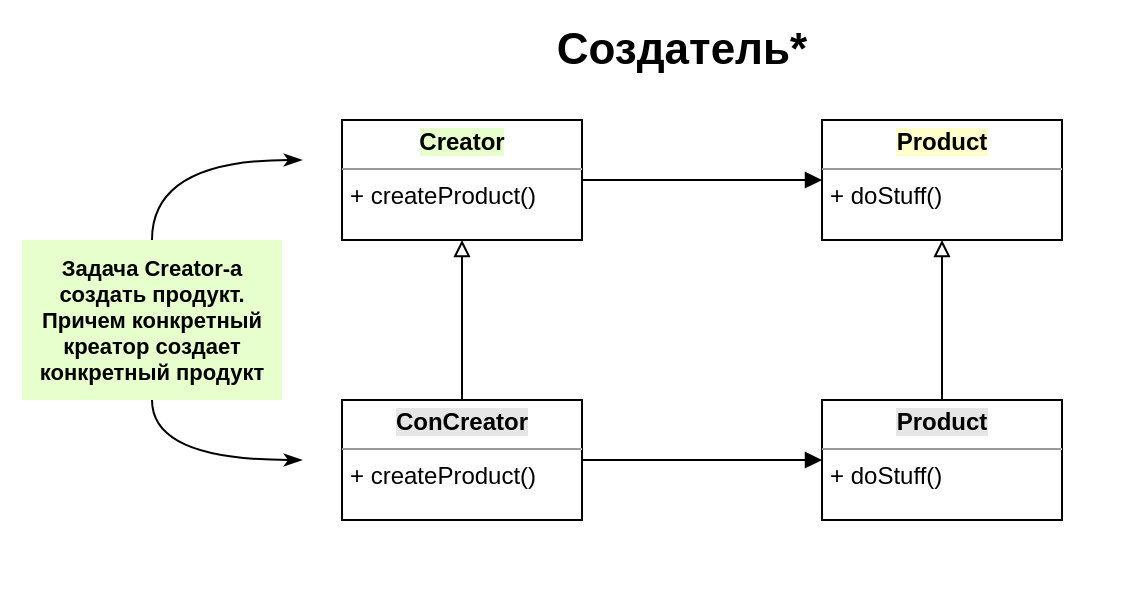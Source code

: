 <mxfile version="19.0.3" type="github" pages="3">
  <diagram id="wLGAQCGHGHLKz0kfwaSM" name="Фабричный метод">
    <mxGraphModel dx="527" dy="616" grid="1" gridSize="10" guides="1" tooltips="1" connect="1" arrows="1" fold="1" page="1" pageScale="1" pageWidth="827" pageHeight="1169" math="0" shadow="0">
      <root>
        <mxCell id="0" />
        <mxCell id="1" parent="0" />
        <mxCell id="_IwQiU22AYR1ubQPGY1t-29" value="" style="rounded=0;whiteSpace=wrap;html=1;labelBackgroundColor=#E6E6E6;fillColor=none;strokeColor=none;" parent="1" vertex="1">
          <mxGeometry x="120" y="120" width="560" height="300" as="geometry" />
        </mxCell>
        <mxCell id="_IwQiU22AYR1ubQPGY1t-22" style="edgeStyle=orthogonalEdgeStyle;rounded=0;orthogonalLoop=1;jettySize=auto;html=1;exitX=1;exitY=0.5;exitDx=0;exitDy=0;entryX=0;entryY=0.5;entryDx=0;entryDy=0;startArrow=none;startFill=0;endArrow=block;endFill=1;" parent="1" source="_IwQiU22AYR1ubQPGY1t-16" target="_IwQiU22AYR1ubQPGY1t-18" edge="1">
          <mxGeometry relative="1" as="geometry" />
        </mxCell>
        <mxCell id="_IwQiU22AYR1ubQPGY1t-16" value="&lt;p style=&quot;margin:0px;margin-top:4px;text-align:center;&quot;&gt;&lt;b style=&quot;background-color: rgb(230, 255, 204);&quot;&gt;Creator&lt;/b&gt;&lt;/p&gt;&lt;hr size=&quot;1&quot;&gt;&lt;p style=&quot;margin:0px;margin-left:4px;&quot;&gt;+ createProduct()&lt;/p&gt;" style="verticalAlign=top;align=left;overflow=fill;fontSize=12;fontFamily=Helvetica;html=1;" parent="1" vertex="1">
          <mxGeometry x="291" y="180" width="120" height="60" as="geometry" />
        </mxCell>
        <mxCell id="_IwQiU22AYR1ubQPGY1t-20" style="edgeStyle=orthogonalEdgeStyle;rounded=0;orthogonalLoop=1;jettySize=auto;html=1;exitX=0.5;exitY=0;exitDx=0;exitDy=0;entryX=0.5;entryY=1;entryDx=0;entryDy=0;startArrow=none;startFill=0;endArrow=block;endFill=0;" parent="1" source="_IwQiU22AYR1ubQPGY1t-17" target="_IwQiU22AYR1ubQPGY1t-16" edge="1">
          <mxGeometry relative="1" as="geometry" />
        </mxCell>
        <mxCell id="_IwQiU22AYR1ubQPGY1t-23" style="edgeStyle=orthogonalEdgeStyle;rounded=0;orthogonalLoop=1;jettySize=auto;html=1;exitX=1;exitY=0.5;exitDx=0;exitDy=0;entryX=0;entryY=0.5;entryDx=0;entryDy=0;startArrow=none;startFill=0;endArrow=block;endFill=1;" parent="1" source="_IwQiU22AYR1ubQPGY1t-17" target="_IwQiU22AYR1ubQPGY1t-19" edge="1">
          <mxGeometry relative="1" as="geometry" />
        </mxCell>
        <mxCell id="_IwQiU22AYR1ubQPGY1t-17" value="&lt;p style=&quot;margin:0px;margin-top:4px;text-align:center;&quot;&gt;&lt;b style=&quot;background-color: rgb(230, 230, 230);&quot;&gt;ConCreator&lt;/b&gt;&lt;/p&gt;&lt;hr size=&quot;1&quot;&gt;&lt;p style=&quot;margin:0px;margin-left:4px;&quot;&gt;+ createProduct()&lt;/p&gt;" style="verticalAlign=top;align=left;overflow=fill;fontSize=12;fontFamily=Helvetica;html=1;" parent="1" vertex="1">
          <mxGeometry x="291" y="320" width="120" height="60" as="geometry" />
        </mxCell>
        <mxCell id="_IwQiU22AYR1ubQPGY1t-18" value="&lt;p style=&quot;margin:0px;margin-top:4px;text-align:center;&quot;&gt;&lt;b style=&quot;background-color: rgb(255, 255, 204);&quot;&gt;Product&lt;/b&gt;&lt;/p&gt;&lt;hr size=&quot;1&quot;&gt;&lt;p style=&quot;margin:0px;margin-left:4px;&quot;&gt;+ doStuff()&lt;/p&gt;" style="verticalAlign=top;align=left;overflow=fill;fontSize=12;fontFamily=Helvetica;html=1;" parent="1" vertex="1">
          <mxGeometry x="531" y="180" width="120" height="60" as="geometry" />
        </mxCell>
        <mxCell id="_IwQiU22AYR1ubQPGY1t-21" style="edgeStyle=orthogonalEdgeStyle;rounded=0;orthogonalLoop=1;jettySize=auto;html=1;exitX=0.5;exitY=0;exitDx=0;exitDy=0;entryX=0.5;entryY=1;entryDx=0;entryDy=0;startArrow=none;startFill=0;endArrow=block;endFill=0;" parent="1" source="_IwQiU22AYR1ubQPGY1t-19" target="_IwQiU22AYR1ubQPGY1t-18" edge="1">
          <mxGeometry relative="1" as="geometry" />
        </mxCell>
        <mxCell id="_IwQiU22AYR1ubQPGY1t-19" value="&lt;p style=&quot;margin:0px;margin-top:4px;text-align:center;&quot;&gt;&lt;b style=&quot;background-color: rgb(230, 230, 230);&quot;&gt;Product&lt;/b&gt;&lt;/p&gt;&lt;hr size=&quot;1&quot;&gt;&lt;p style=&quot;margin:0px;margin-left:4px;&quot;&gt;+ doStuff()&lt;/p&gt;" style="verticalAlign=top;align=left;overflow=fill;fontSize=12;fontFamily=Helvetica;html=1;" parent="1" vertex="1">
          <mxGeometry x="531" y="320" width="120" height="60" as="geometry" />
        </mxCell>
        <mxCell id="_IwQiU22AYR1ubQPGY1t-25" style="edgeStyle=orthogonalEdgeStyle;rounded=0;orthogonalLoop=1;jettySize=auto;html=1;exitX=0.5;exitY=0;exitDx=0;exitDy=0;startArrow=none;startFill=0;endArrow=classicThin;endFill=1;curved=1;" parent="1" source="_IwQiU22AYR1ubQPGY1t-24" edge="1">
          <mxGeometry relative="1" as="geometry">
            <mxPoint x="271" y="200" as="targetPoint" />
            <Array as="points">
              <mxPoint x="196" y="200" />
            </Array>
          </mxGeometry>
        </mxCell>
        <mxCell id="_IwQiU22AYR1ubQPGY1t-26" style="edgeStyle=orthogonalEdgeStyle;curved=1;rounded=0;orthogonalLoop=1;jettySize=auto;html=1;exitX=0.5;exitY=1;exitDx=0;exitDy=0;startArrow=none;startFill=0;endArrow=classicThin;endFill=1;" parent="1" source="_IwQiU22AYR1ubQPGY1t-24" edge="1">
          <mxGeometry relative="1" as="geometry">
            <mxPoint x="271" y="350" as="targetPoint" />
            <Array as="points">
              <mxPoint x="196" y="350" />
            </Array>
          </mxGeometry>
        </mxCell>
        <mxCell id="_IwQiU22AYR1ubQPGY1t-24" value="Задача Creator-а создать продукт. Причем конкретный креатор создает конкретный продукт" style="text;html=1;strokeColor=none;fillColor=#E6FFCC;align=center;verticalAlign=middle;whiteSpace=wrap;rounded=0;fontSize=11;fontStyle=1" parent="1" vertex="1">
          <mxGeometry x="131" y="240" width="130" height="80" as="geometry" />
        </mxCell>
        <mxCell id="_IwQiU22AYR1ubQPGY1t-27" value="&lt;b style=&quot;font-size: 22px;&quot;&gt;&lt;font style=&quot;font-size: 22px;&quot;&gt;Создатель*&lt;/font&gt;&lt;/b&gt;" style="text;html=1;strokeColor=none;fillColor=none;align=center;verticalAlign=middle;whiteSpace=wrap;rounded=0;fontSize=22;" parent="1" vertex="1">
          <mxGeometry x="431" y="130" width="60" height="30" as="geometry" />
        </mxCell>
      </root>
    </mxGraphModel>
  </diagram>
  <diagram id="7QOjUVrRJ6Q0gLQHqN8m" name="Solution">
    <mxGraphModel dx="527" dy="616" grid="1" gridSize="10" guides="1" tooltips="1" connect="1" arrows="1" fold="1" page="1" pageScale="1" pageWidth="827" pageHeight="1169" math="0" shadow="0">
      <root>
        <mxCell id="0" />
        <mxCell id="1" parent="0" />
        <mxCell id="24h69SCQkJNnW9sZCkgD-13" style="edgeStyle=orthogonalEdgeStyle;rounded=0;orthogonalLoop=1;jettySize=auto;html=1;exitX=1;exitY=0.5;exitDx=0;exitDy=0;entryX=0;entryY=0.5;entryDx=0;entryDy=0;startArrow=none;startFill=0;endArrow=block;endFill=1;" parent="1" source="24h69SCQkJNnW9sZCkgD-14" target="24h69SCQkJNnW9sZCkgD-18" edge="1">
          <mxGeometry relative="1" as="geometry" />
        </mxCell>
        <mxCell id="24h69SCQkJNnW9sZCkgD-14" value="&lt;p style=&quot;margin:0px;margin-top:4px;text-align:center;&quot;&gt;&lt;b style=&quot;background-color: rgb(230, 230, 230);&quot;&gt;Creator&lt;/b&gt;&lt;/p&gt;&lt;hr size=&quot;1&quot;&gt;&lt;p style=&quot;margin:0px;margin-left:4px;&quot;&gt;+ createProduct()&lt;/p&gt;" style="verticalAlign=top;align=left;overflow=fill;fontSize=12;fontFamily=Helvetica;html=1;" parent="1" vertex="1">
          <mxGeometry x="320" y="240" width="120" height="60" as="geometry" />
        </mxCell>
        <mxCell id="24h69SCQkJNnW9sZCkgD-15" style="edgeStyle=orthogonalEdgeStyle;rounded=0;orthogonalLoop=1;jettySize=auto;html=1;exitX=0.5;exitY=0;exitDx=0;exitDy=0;entryX=0.5;entryY=1;entryDx=0;entryDy=0;startArrow=none;startFill=0;endArrow=block;endFill=0;" parent="1" source="24h69SCQkJNnW9sZCkgD-17" target="24h69SCQkJNnW9sZCkgD-14" edge="1">
          <mxGeometry relative="1" as="geometry" />
        </mxCell>
        <mxCell id="24h69SCQkJNnW9sZCkgD-16" style="edgeStyle=orthogonalEdgeStyle;rounded=0;orthogonalLoop=1;jettySize=auto;html=1;exitX=1;exitY=0.5;exitDx=0;exitDy=0;entryX=0;entryY=0.5;entryDx=0;entryDy=0;startArrow=none;startFill=0;endArrow=block;endFill=1;" parent="1" source="24h69SCQkJNnW9sZCkgD-17" target="24h69SCQkJNnW9sZCkgD-20" edge="1">
          <mxGeometry relative="1" as="geometry" />
        </mxCell>
        <mxCell id="24h69SCQkJNnW9sZCkgD-17" value="&lt;p style=&quot;margin:0px;margin-top:4px;text-align:center;&quot;&gt;&lt;b style=&quot;background-color: rgb(230, 230, 230);&quot;&gt;ConCreator&lt;/b&gt;&lt;/p&gt;&lt;hr size=&quot;1&quot;&gt;&lt;p style=&quot;margin:0px;margin-left:4px;&quot;&gt;+ createProduct()&lt;/p&gt;" style="verticalAlign=top;align=left;overflow=fill;fontSize=12;fontFamily=Helvetica;html=1;" parent="1" vertex="1">
          <mxGeometry x="320" y="380" width="120" height="60" as="geometry" />
        </mxCell>
        <mxCell id="24h69SCQkJNnW9sZCkgD-18" value="&lt;p style=&quot;margin:0px;margin-top:4px;text-align:center;&quot;&gt;&lt;b style=&quot;background-color: rgb(230, 230, 230);&quot;&gt;Product&lt;/b&gt;&lt;/p&gt;&lt;hr size=&quot;1&quot;&gt;&lt;p style=&quot;margin:0px;margin-left:4px;&quot;&gt;+ doStuff()&lt;/p&gt;" style="verticalAlign=top;align=left;overflow=fill;fontSize=12;fontFamily=Helvetica;html=1;" parent="1" vertex="1">
          <mxGeometry x="560" y="240" width="120" height="60" as="geometry" />
        </mxCell>
        <mxCell id="24h69SCQkJNnW9sZCkgD-19" style="edgeStyle=orthogonalEdgeStyle;rounded=0;orthogonalLoop=1;jettySize=auto;html=1;exitX=0.5;exitY=0;exitDx=0;exitDy=0;entryX=0.5;entryY=1;entryDx=0;entryDy=0;startArrow=none;startFill=0;endArrow=block;endFill=0;" parent="1" source="24h69SCQkJNnW9sZCkgD-20" target="24h69SCQkJNnW9sZCkgD-18" edge="1">
          <mxGeometry relative="1" as="geometry" />
        </mxCell>
        <mxCell id="24h69SCQkJNnW9sZCkgD-20" value="&lt;p style=&quot;margin:0px;margin-top:4px;text-align:center;&quot;&gt;&lt;b style=&quot;background-color: rgb(230, 230, 230);&quot;&gt;Product&lt;/b&gt;&lt;/p&gt;&lt;hr size=&quot;1&quot;&gt;&lt;p style=&quot;margin:0px;margin-left:4px;&quot;&gt;+ doStuff()&lt;/p&gt;" style="verticalAlign=top;align=left;overflow=fill;fontSize=12;fontFamily=Helvetica;html=1;" parent="1" vertex="1">
          <mxGeometry x="560" y="380" width="120" height="60" as="geometry" />
        </mxCell>
        <mxCell id="24h69SCQkJNnW9sZCkgD-26" style="edgeStyle=orthogonalEdgeStyle;curved=1;rounded=0;orthogonalLoop=1;jettySize=auto;html=1;exitX=1;exitY=0.5;exitDx=0;exitDy=0;startArrow=none;startFill=0;endArrow=classicThin;endFill=1;" parent="1" source="24h69SCQkJNnW9sZCkgD-25" target="24h69SCQkJNnW9sZCkgD-14" edge="1">
          <mxGeometry relative="1" as="geometry" />
        </mxCell>
        <mxCell id="24h69SCQkJNnW9sZCkgD-25" value="&lt;p style=&quot;margin:0px;margin-top:4px;text-align:center;&quot;&gt;&lt;b style=&quot;background-color: rgb(230, 255, 204);&quot;&gt;Solution&lt;/b&gt;&lt;/p&gt;&lt;hr size=&quot;1&quot;&gt;&lt;p style=&quot;margin:0px;margin-left:4px;&quot;&gt;+ createCreator()&lt;/p&gt;" style="verticalAlign=top;align=left;overflow=fill;fontSize=12;fontFamily=Helvetica;html=1;" parent="1" vertex="1">
          <mxGeometry x="80" y="240" width="120" height="60" as="geometry" />
        </mxCell>
        <mxCell id="48QWf7nSYlIjQxAtHNZx-1" value="&lt;b style=&quot;font-size: 22px;&quot;&gt;&lt;font style=&quot;font-size: 22px;&quot;&gt;Solution&lt;/font&gt;&lt;/b&gt;" style="text;html=1;strokeColor=none;fillColor=none;align=center;verticalAlign=middle;whiteSpace=wrap;rounded=0;fontSize=22;" parent="1" vertex="1">
          <mxGeometry x="350" y="170" width="60" height="30" as="geometry" />
        </mxCell>
        <mxCell id="NniiIQqza_wDEn9RiqdW-1" value="" style="rounded=0;whiteSpace=wrap;html=1;labelBackgroundColor=#E6E6E6;fillColor=none;strokeColor=none;" parent="1" vertex="1">
          <mxGeometry x="50" y="140" width="680" height="340" as="geometry" />
        </mxCell>
        <mxCell id="ULXqDzeE56YC-ChJCUaQ-3" style="edgeStyle=orthogonalEdgeStyle;curved=1;rounded=0;orthogonalLoop=1;jettySize=auto;html=1;exitX=0.5;exitY=0;exitDx=0;exitDy=0;startArrow=none;startFill=0;endArrow=classicThin;endFill=1;entryX=0.132;entryY=0.5;entryDx=0;entryDy=0;entryPerimeter=0;" parent="1" source="ULXqDzeE56YC-ChJCUaQ-1" target="NniiIQqza_wDEn9RiqdW-1" edge="1">
          <mxGeometry relative="1" as="geometry">
            <mxPoint x="390" y="520" as="targetPoint" />
            <Array as="points">
              <mxPoint x="196" y="330" />
              <mxPoint x="140" y="330" />
            </Array>
          </mxGeometry>
        </mxCell>
        <mxCell id="ULXqDzeE56YC-ChJCUaQ-1" value="Solution предоставляет метод для регистрации creator-ов." style="text;html=1;strokeColor=none;fillColor=#E6FFCC;align=center;verticalAlign=middle;whiteSpace=wrap;rounded=0;fontSize=11;fontStyle=1" parent="1" vertex="1">
          <mxGeometry x="131" y="350" width="130" height="80" as="geometry" />
        </mxCell>
      </root>
    </mxGraphModel>
  </diagram>
  <diagram id="eHTh_dlo7wnX5S1xHcSb" name="Абстрактная фабрика">
    <mxGraphModel dx="620" dy="725" grid="1" gridSize="10" guides="1" tooltips="1" connect="1" arrows="1" fold="1" page="1" pageScale="1" pageWidth="827" pageHeight="1169" math="0" shadow="0">
      <root>
        <mxCell id="0" />
        <mxCell id="1" parent="0" />
        <mxCell id="VNvfyF6vPHs6sCqYgTDA-9" style="edgeStyle=orthogonalEdgeStyle;rounded=0;orthogonalLoop=1;jettySize=auto;html=1;exitX=0;exitY=0.5;exitDx=0;exitDy=0;entryX=0.5;entryY=0;entryDx=0;entryDy=0;endArrow=classic;endFill=1;" edge="1" parent="1" source="VNvfyF6vPHs6sCqYgTDA-1" target="VNvfyF6vPHs6sCqYgTDA-3">
          <mxGeometry relative="1" as="geometry" />
        </mxCell>
        <mxCell id="VNvfyF6vPHs6sCqYgTDA-10" style="edgeStyle=orthogonalEdgeStyle;rounded=0;orthogonalLoop=1;jettySize=auto;html=1;exitX=1;exitY=0.5;exitDx=0;exitDy=0;entryX=0.5;entryY=0;entryDx=0;entryDy=0;endArrow=classic;endFill=1;" edge="1" parent="1" source="VNvfyF6vPHs6sCqYgTDA-1" target="VNvfyF6vPHs6sCqYgTDA-4">
          <mxGeometry relative="1" as="geometry" />
        </mxCell>
        <mxCell id="VNvfyF6vPHs6sCqYgTDA-1" value="&lt;p style=&quot;margin:0px;margin-top:4px;text-align:center;&quot;&gt;&lt;span style=&quot;background-color: rgb(230, 255, 204);&quot;&gt;&lt;b&gt;AbstractFactory&lt;/b&gt;&lt;/span&gt;&lt;/p&gt;&lt;hr size=&quot;1&quot;&gt;&lt;p style=&quot;margin:0px;margin-left:4px;&quot;&gt;+ createProdA()&lt;/p&gt;&lt;p style=&quot;margin:0px;margin-left:4px;&quot;&gt;+ createProdB()&lt;/p&gt;" style="verticalAlign=top;align=left;overflow=fill;fontSize=12;fontFamily=Helvetica;html=1;" vertex="1" parent="1">
          <mxGeometry x="400" y="120" width="120" height="70" as="geometry" />
        </mxCell>
        <mxCell id="VNvfyF6vPHs6sCqYgTDA-3" value="&lt;p style=&quot;margin:0px;margin-top:4px;text-align:center;&quot;&gt;&lt;b style=&quot;background-color: rgb(255, 255, 204);&quot;&gt;ProductA&lt;/b&gt;&lt;/p&gt;&lt;hr size=&quot;1&quot;&gt;&lt;p style=&quot;margin:0px;margin-left:4px;&quot;&gt;+ doStuff()&lt;br&gt;&lt;/p&gt;" style="verticalAlign=top;align=left;overflow=fill;fontSize=12;fontFamily=Helvetica;html=1;" vertex="1" parent="1">
          <mxGeometry x="200" y="200" width="120" height="70" as="geometry" />
        </mxCell>
        <mxCell id="VNvfyF6vPHs6sCqYgTDA-4" value="&lt;p style=&quot;margin:0px;margin-top:4px;text-align:center;&quot;&gt;&lt;b style=&quot;background-color: rgb(255, 255, 204);&quot;&gt;ProductA&lt;/b&gt;&lt;/p&gt;&lt;hr size=&quot;1&quot;&gt;&lt;p style=&quot;margin:0px;margin-left:4px;&quot;&gt;+ doStuff()&lt;br&gt;&lt;/p&gt;" style="verticalAlign=top;align=left;overflow=fill;fontSize=12;fontFamily=Helvetica;html=1;" vertex="1" parent="1">
          <mxGeometry x="600" y="200" width="120" height="70" as="geometry" />
        </mxCell>
        <mxCell id="VNvfyF6vPHs6sCqYgTDA-7" style="edgeStyle=orthogonalEdgeStyle;rounded=0;orthogonalLoop=1;jettySize=auto;html=1;exitX=0.5;exitY=0;exitDx=0;exitDy=0;entryX=0.5;entryY=1;entryDx=0;entryDy=0;endArrow=block;endFill=0;" edge="1" parent="1" source="VNvfyF6vPHs6sCqYgTDA-5" target="VNvfyF6vPHs6sCqYgTDA-1">
          <mxGeometry relative="1" as="geometry" />
        </mxCell>
        <mxCell id="VNvfyF6vPHs6sCqYgTDA-5" value="&lt;p style=&quot;margin:0px;margin-top:4px;text-align:center;&quot;&gt;&lt;b style=&quot;background-color: rgb(255, 230, 204);&quot;&gt;ConFactory1&lt;/b&gt;&lt;/p&gt;&lt;hr size=&quot;1&quot;&gt;&lt;p style=&quot;margin:0px;margin-left:4px;&quot;&gt;+ createProdA()&lt;br&gt;&lt;/p&gt;&lt;p style=&quot;margin:0px;margin-left:4px;&quot;&gt;+ createProdB()&lt;/p&gt;" style="verticalAlign=top;align=left;overflow=fill;fontSize=12;fontFamily=Helvetica;html=1;" vertex="1" parent="1">
          <mxGeometry x="320" y="320" width="120" height="70" as="geometry" />
        </mxCell>
        <mxCell id="VNvfyF6vPHs6sCqYgTDA-8" style="edgeStyle=orthogonalEdgeStyle;rounded=0;orthogonalLoop=1;jettySize=auto;html=1;exitX=0.5;exitY=0;exitDx=0;exitDy=0;entryX=0.5;entryY=1;entryDx=0;entryDy=0;endArrow=block;endFill=0;" edge="1" parent="1" source="VNvfyF6vPHs6sCqYgTDA-6" target="VNvfyF6vPHs6sCqYgTDA-1">
          <mxGeometry relative="1" as="geometry" />
        </mxCell>
        <mxCell id="VNvfyF6vPHs6sCqYgTDA-6" value="&lt;p style=&quot;margin:0px;margin-top:4px;text-align:center;&quot;&gt;&lt;b style=&quot;background-color: rgb(255, 230, 204);&quot;&gt;ConFactory2&lt;/b&gt;&lt;/p&gt;&lt;hr size=&quot;1&quot;&gt;&lt;p style=&quot;margin:0px;margin-left:4px;&quot;&gt;+ createProdA()&lt;br&gt;&lt;/p&gt;&lt;p style=&quot;margin:0px;margin-left:4px;&quot;&gt;+ createProdB()&lt;/p&gt;" style="verticalAlign=top;align=left;overflow=fill;fontSize=12;fontFamily=Helvetica;html=1;" vertex="1" parent="1">
          <mxGeometry x="480" y="320" width="120" height="70" as="geometry" />
        </mxCell>
        <mxCell id="yDls4R8v1eXXyUu8Ybev-1" value="" style="rounded=0;whiteSpace=wrap;html=1;labelBackgroundColor=#E6E6E6;fillColor=none;strokeColor=none;" vertex="1" parent="1">
          <mxGeometry x="160" y="80" width="600" height="360" as="geometry" />
        </mxCell>
      </root>
    </mxGraphModel>
  </diagram>
</mxfile>
